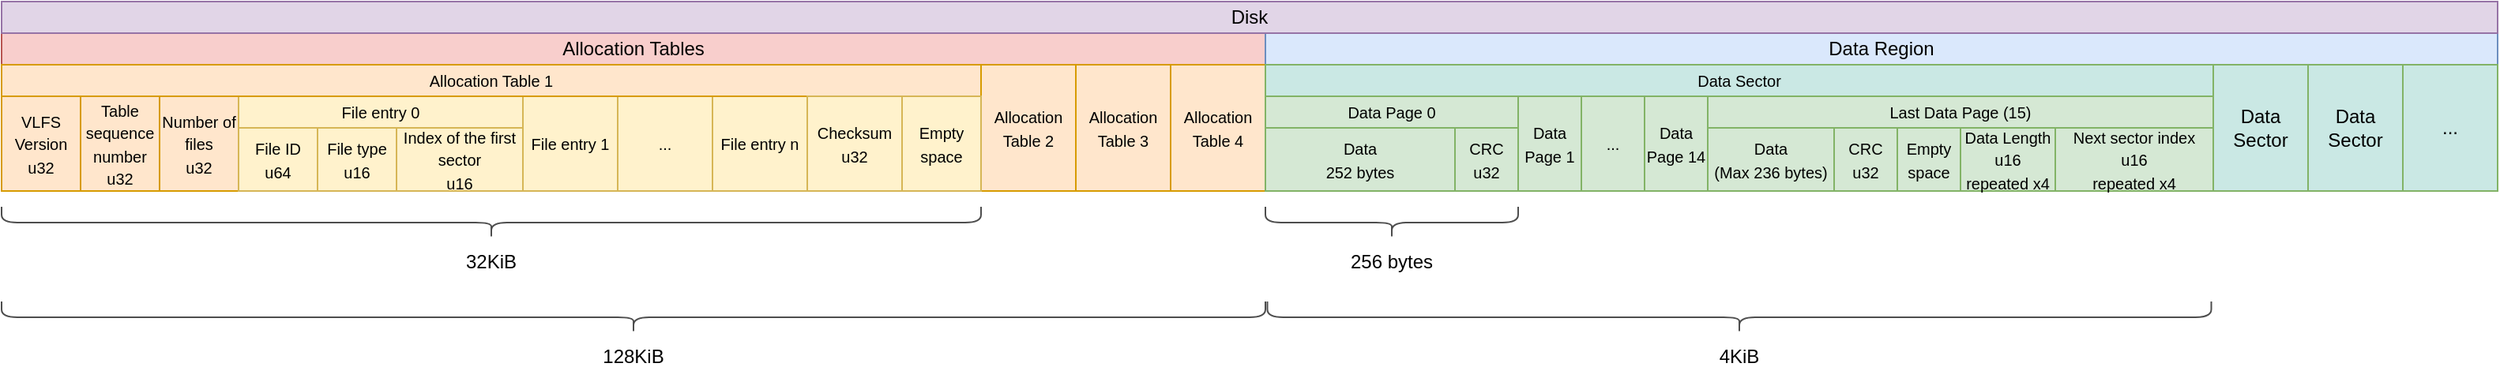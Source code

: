 <mxfile version="21.2.3" type="device">
  <diagram name="Page-1" id="OnXA02DcPYlMCkkC-qMc">
    <mxGraphModel dx="1044" dy="612" grid="1" gridSize="10" guides="1" tooltips="1" connect="1" arrows="1" fold="1" page="1" pageScale="1" pageWidth="1100" pageHeight="850" math="0" shadow="0">
      <root>
        <mxCell id="0" />
        <mxCell id="1" parent="0" />
        <mxCell id="6QPXXNlNiKOkEKoM3Ky3-5" value="Allocation Tables" style="rounded=0;whiteSpace=wrap;html=1;fillColor=#f8cecc;strokeColor=#b85450;" vertex="1" parent="1">
          <mxGeometry x="40" y="100" width="800" height="20" as="geometry" />
        </mxCell>
        <mxCell id="6QPXXNlNiKOkEKoM3Ky3-6" value="Data Region" style="rounded=0;whiteSpace=wrap;html=1;fillColor=#dae8fc;strokeColor=#6c8ebf;" vertex="1" parent="1">
          <mxGeometry x="840" y="100" width="780" height="20" as="geometry" />
        </mxCell>
        <mxCell id="6QPXXNlNiKOkEKoM3Ky3-8" value="&lt;font style=&quot;font-size: 10px;&quot;&gt;VLFS Version&lt;br&gt;u32&lt;br&gt;&lt;/font&gt;" style="rounded=0;whiteSpace=wrap;html=1;fillColor=#ffe6cc;strokeColor=#d79b00;" vertex="1" parent="1">
          <mxGeometry x="40" y="140" width="50" height="60" as="geometry" />
        </mxCell>
        <mxCell id="6QPXXNlNiKOkEKoM3Ky3-9" value="&lt;font style=&quot;font-size: 10px;&quot;&gt;Table sequence number&lt;br&gt;u32&lt;br&gt;&lt;/font&gt;" style="rounded=0;whiteSpace=wrap;html=1;fillColor=#ffe6cc;strokeColor=#d79b00;" vertex="1" parent="1">
          <mxGeometry x="90" y="140" width="50" height="60" as="geometry" />
        </mxCell>
        <mxCell id="6QPXXNlNiKOkEKoM3Ky3-10" value="&lt;font style=&quot;font-size: 10px;&quot;&gt;Number of files&lt;br&gt;u32&lt;br&gt;&lt;/font&gt;" style="rounded=0;whiteSpace=wrap;html=1;fillColor=#ffe6cc;strokeColor=#d79b00;" vertex="1" parent="1">
          <mxGeometry x="140" y="140" width="50" height="60" as="geometry" />
        </mxCell>
        <mxCell id="6QPXXNlNiKOkEKoM3Ky3-11" value="&lt;font style=&quot;font-size: 10px;&quot;&gt;File entry 0&lt;br&gt;&lt;/font&gt;" style="rounded=0;whiteSpace=wrap;html=1;fillColor=#fff2cc;strokeColor=#d6b656;" vertex="1" parent="1">
          <mxGeometry x="190" y="140" width="180" height="20" as="geometry" />
        </mxCell>
        <mxCell id="6QPXXNlNiKOkEKoM3Ky3-12" value="&lt;font style=&quot;font-size: 10px;&quot;&gt;File ID&lt;br&gt;u64&lt;br&gt;&lt;/font&gt;" style="rounded=0;whiteSpace=wrap;html=1;fillColor=#fff2cc;strokeColor=#d6b656;" vertex="1" parent="1">
          <mxGeometry x="190" y="160" width="50" height="40" as="geometry" />
        </mxCell>
        <mxCell id="6QPXXNlNiKOkEKoM3Ky3-13" value="&lt;font style=&quot;font-size: 10px;&quot;&gt;File type&lt;br&gt;u16&lt;br&gt;&lt;/font&gt;" style="rounded=0;whiteSpace=wrap;html=1;fillColor=#fff2cc;strokeColor=#d6b656;" vertex="1" parent="1">
          <mxGeometry x="240" y="160" width="50" height="40" as="geometry" />
        </mxCell>
        <mxCell id="6QPXXNlNiKOkEKoM3Ky3-14" value="&lt;font style=&quot;font-size: 10px;&quot;&gt;Index of the first sector &lt;br&gt;u16&lt;br&gt;&lt;/font&gt;" style="rounded=0;whiteSpace=wrap;html=1;fillColor=#fff2cc;strokeColor=#d6b656;" vertex="1" parent="1">
          <mxGeometry x="290" y="160" width="80" height="40" as="geometry" />
        </mxCell>
        <mxCell id="6QPXXNlNiKOkEKoM3Ky3-15" value="&lt;font style=&quot;font-size: 10px;&quot;&gt;File entry 1&lt;br&gt;&lt;/font&gt;" style="rounded=0;whiteSpace=wrap;html=1;fillColor=#fff2cc;strokeColor=#d6b656;" vertex="1" parent="1">
          <mxGeometry x="370" y="140" width="60" height="60" as="geometry" />
        </mxCell>
        <mxCell id="6QPXXNlNiKOkEKoM3Ky3-17" value="&lt;font style=&quot;font-size: 10px;&quot;&gt;File entry n&lt;br&gt;&lt;/font&gt;" style="rounded=0;whiteSpace=wrap;html=1;fillColor=#fff2cc;strokeColor=#d6b656;" vertex="1" parent="1">
          <mxGeometry x="490" y="140" width="60" height="60" as="geometry" />
        </mxCell>
        <mxCell id="6QPXXNlNiKOkEKoM3Ky3-18" value="&lt;font style=&quot;font-size: 10px;&quot;&gt;...&lt;br&gt;&lt;/font&gt;" style="rounded=0;whiteSpace=wrap;html=1;fillColor=#fff2cc;strokeColor=#d6b656;" vertex="1" parent="1">
          <mxGeometry x="430" y="140" width="60" height="60" as="geometry" />
        </mxCell>
        <mxCell id="6QPXXNlNiKOkEKoM3Ky3-19" value="&lt;font style=&quot;font-size: 10px;&quot;&gt;Allocation Table 1&lt;br&gt;&lt;/font&gt;" style="rounded=0;whiteSpace=wrap;html=1;fillColor=#ffe6cc;strokeColor=#d79b00;" vertex="1" parent="1">
          <mxGeometry x="40" y="120" width="620" height="20" as="geometry" />
        </mxCell>
        <mxCell id="6QPXXNlNiKOkEKoM3Ky3-20" value="&lt;font style=&quot;font-size: 10px;&quot;&gt;Allocation Table 2&lt;br&gt;&lt;/font&gt;" style="rounded=0;whiteSpace=wrap;html=1;fillColor=#ffe6cc;strokeColor=#d79b00;" vertex="1" parent="1">
          <mxGeometry x="660" y="120" width="60" height="80" as="geometry" />
        </mxCell>
        <mxCell id="6QPXXNlNiKOkEKoM3Ky3-21" value="&lt;font style=&quot;font-size: 10px;&quot;&gt;Allocation Table 3&lt;br&gt;&lt;/font&gt;" style="rounded=0;whiteSpace=wrap;html=1;fillColor=#ffe6cc;strokeColor=#d79b00;" vertex="1" parent="1">
          <mxGeometry x="720" y="120" width="60" height="80" as="geometry" />
        </mxCell>
        <mxCell id="6QPXXNlNiKOkEKoM3Ky3-22" value="&lt;font style=&quot;font-size: 10px;&quot;&gt;Allocation Table 4&lt;br&gt;&lt;/font&gt;" style="rounded=0;whiteSpace=wrap;html=1;fillColor=#ffe6cc;strokeColor=#d79b00;" vertex="1" parent="1">
          <mxGeometry x="780" y="120" width="60" height="80" as="geometry" />
        </mxCell>
        <mxCell id="6QPXXNlNiKOkEKoM3Ky3-23" value="" style="shape=curlyBracket;whiteSpace=wrap;html=1;rounded=1;flipH=1;labelPosition=right;verticalLabelPosition=middle;align=left;verticalAlign=middle;strokeColor=#4D4D4D;fontFamily=Helvetica;fontSize=12;fontColor=default;fillColor=#ffe6cc;rotation=90;" vertex="1" parent="1">
          <mxGeometry x="340" y="-90" width="20" height="620" as="geometry" />
        </mxCell>
        <mxCell id="6QPXXNlNiKOkEKoM3Ky3-24" value="&lt;font style=&quot;font-size: 10px;&quot;&gt;Checksum&lt;br&gt;u32&lt;br&gt;&lt;/font&gt;" style="rounded=0;whiteSpace=wrap;html=1;fillColor=#fff2cc;strokeColor=#d6b656;" vertex="1" parent="1">
          <mxGeometry x="550" y="140" width="60" height="60" as="geometry" />
        </mxCell>
        <mxCell id="6QPXXNlNiKOkEKoM3Ky3-25" value="&lt;font style=&quot;font-size: 10px;&quot;&gt;Empty space&lt;br&gt;&lt;/font&gt;" style="rounded=0;whiteSpace=wrap;html=1;fillColor=#fff2cc;strokeColor=#d6b656;" vertex="1" parent="1">
          <mxGeometry x="610" y="140" width="50" height="60" as="geometry" />
        </mxCell>
        <mxCell id="6QPXXNlNiKOkEKoM3Ky3-26" value="32KiB" style="text;html=1;strokeColor=none;fillColor=none;align=center;verticalAlign=middle;whiteSpace=wrap;rounded=0;fontSize=12;fontFamily=Helvetica;fontColor=default;" vertex="1" parent="1">
          <mxGeometry x="320" y="230" width="60" height="30" as="geometry" />
        </mxCell>
        <mxCell id="6QPXXNlNiKOkEKoM3Ky3-27" value="" style="shape=curlyBracket;whiteSpace=wrap;html=1;rounded=1;flipH=1;labelPosition=right;verticalLabelPosition=middle;align=left;verticalAlign=middle;strokeColor=#4D4D4D;fontFamily=Helvetica;fontSize=12;fontColor=default;fillColor=#ffe6cc;rotation=90;" vertex="1" parent="1">
          <mxGeometry x="430" y="-120" width="20" height="800" as="geometry" />
        </mxCell>
        <mxCell id="6QPXXNlNiKOkEKoM3Ky3-28" value="128KiB" style="text;html=1;strokeColor=none;fillColor=none;align=center;verticalAlign=middle;whiteSpace=wrap;rounded=0;fontSize=12;fontFamily=Helvetica;fontColor=default;" vertex="1" parent="1">
          <mxGeometry x="410" y="290" width="60" height="30" as="geometry" />
        </mxCell>
        <mxCell id="6QPXXNlNiKOkEKoM3Ky3-29" value="&lt;font style=&quot;font-size: 10px;&quot;&gt;Data Sector&lt;/font&gt;" style="rounded=0;whiteSpace=wrap;html=1;strokeColor=#82b366;fontFamily=Helvetica;fontSize=12;fillColor=#CAE8E4;" vertex="1" parent="1">
          <mxGeometry x="840" y="120" width="600" height="20" as="geometry" />
        </mxCell>
        <mxCell id="6QPXXNlNiKOkEKoM3Ky3-30" value="&lt;font style=&quot;font-size: 10px;&quot;&gt;Data Page 0&lt;/font&gt;" style="rounded=0;whiteSpace=wrap;html=1;strokeColor=#82b366;fontFamily=Helvetica;fontSize=12;fillColor=#d5e8d4;" vertex="1" parent="1">
          <mxGeometry x="840" y="140" width="160" height="20" as="geometry" />
        </mxCell>
        <mxCell id="6QPXXNlNiKOkEKoM3Ky3-31" value="&lt;font style=&quot;font-size: 10px;&quot;&gt;Data &lt;br&gt;252 bytes&lt;/font&gt;" style="rounded=0;whiteSpace=wrap;html=1;strokeColor=#82b366;fontFamily=Helvetica;fontSize=12;fillColor=#d5e8d4;" vertex="1" parent="1">
          <mxGeometry x="840" y="160" width="120" height="40" as="geometry" />
        </mxCell>
        <mxCell id="6QPXXNlNiKOkEKoM3Ky3-32" value="&lt;font style=&quot;font-size: 10px;&quot;&gt;CRC u32&lt;/font&gt;" style="rounded=0;whiteSpace=wrap;html=1;strokeColor=#82b366;fontFamily=Helvetica;fontSize=12;fillColor=#d5e8d4;" vertex="1" parent="1">
          <mxGeometry x="960" y="160" width="40" height="40" as="geometry" />
        </mxCell>
        <mxCell id="6QPXXNlNiKOkEKoM3Ky3-33" value="&lt;font style=&quot;font-size: 10px;&quot;&gt;Data Page 1&lt;/font&gt;" style="rounded=0;whiteSpace=wrap;html=1;strokeColor=#82b366;fontFamily=Helvetica;fontSize=12;fillColor=#d5e8d4;" vertex="1" parent="1">
          <mxGeometry x="1000" y="140" width="40" height="60" as="geometry" />
        </mxCell>
        <mxCell id="6QPXXNlNiKOkEKoM3Ky3-34" value="&lt;font style=&quot;font-size: 10px;&quot;&gt;...&lt;/font&gt;" style="rounded=0;whiteSpace=wrap;html=1;strokeColor=#82b366;fontFamily=Helvetica;fontSize=12;fillColor=#d5e8d4;" vertex="1" parent="1">
          <mxGeometry x="1040" y="140" width="40" height="60" as="geometry" />
        </mxCell>
        <mxCell id="6QPXXNlNiKOkEKoM3Ky3-35" value="&lt;font style=&quot;font-size: 10px;&quot;&gt;Data Page 14&lt;/font&gt;" style="rounded=0;whiteSpace=wrap;html=1;strokeColor=#82b366;fontFamily=Helvetica;fontSize=12;fillColor=#d5e8d4;" vertex="1" parent="1">
          <mxGeometry x="1080" y="140" width="40" height="60" as="geometry" />
        </mxCell>
        <mxCell id="6QPXXNlNiKOkEKoM3Ky3-36" value="&lt;font style=&quot;font-size: 10px;&quot;&gt;Last Data Page (15)&lt;/font&gt;" style="rounded=0;whiteSpace=wrap;html=1;strokeColor=#82b366;fontFamily=Helvetica;fontSize=12;fillColor=#d5e8d4;" vertex="1" parent="1">
          <mxGeometry x="1120" y="140" width="320" height="20" as="geometry" />
        </mxCell>
        <mxCell id="6QPXXNlNiKOkEKoM3Ky3-37" value="&lt;font style=&quot;font-size: 10px;&quot;&gt;Data &lt;br&gt;(Max 236 bytes)&lt;br&gt;&lt;/font&gt;" style="rounded=0;whiteSpace=wrap;html=1;strokeColor=#82b366;fontFamily=Helvetica;fontSize=12;fillColor=#d5e8d4;" vertex="1" parent="1">
          <mxGeometry x="1120" y="160" width="80" height="40" as="geometry" />
        </mxCell>
        <mxCell id="6QPXXNlNiKOkEKoM3Ky3-38" value="&lt;font style=&quot;font-size: 10px;&quot;&gt;Empty space&lt;br&gt;&lt;/font&gt;" style="rounded=0;whiteSpace=wrap;html=1;strokeColor=#82b366;fontFamily=Helvetica;fontSize=12;fillColor=#d5e8d4;" vertex="1" parent="1">
          <mxGeometry x="1240" y="160" width="40" height="40" as="geometry" />
        </mxCell>
        <mxCell id="6QPXXNlNiKOkEKoM3Ky3-39" value="&lt;font style=&quot;font-size: 10px;&quot;&gt;CRC&lt;br&gt;u32&lt;br&gt;&lt;/font&gt;" style="rounded=0;whiteSpace=wrap;html=1;strokeColor=#82b366;fontFamily=Helvetica;fontSize=12;fillColor=#d5e8d4;" vertex="1" parent="1">
          <mxGeometry x="1200" y="160" width="40" height="40" as="geometry" />
        </mxCell>
        <mxCell id="6QPXXNlNiKOkEKoM3Ky3-40" value="&lt;font style=&quot;font-size: 10px;&quot;&gt;Data Length&lt;br&gt;u16 repeated x4&lt;br&gt;&lt;/font&gt;" style="rounded=0;whiteSpace=wrap;html=1;strokeColor=#82b366;fontFamily=Helvetica;fontSize=12;fillColor=#d5e8d4;" vertex="1" parent="1">
          <mxGeometry x="1280" y="160" width="60" height="40" as="geometry" />
        </mxCell>
        <mxCell id="6QPXXNlNiKOkEKoM3Ky3-41" value="&lt;font style=&quot;font-size: 10px;&quot;&gt;Next sector index&lt;br&gt;u16&lt;br&gt;repeated x4&lt;br&gt;&lt;/font&gt;" style="rounded=0;whiteSpace=wrap;html=1;strokeColor=#82b366;fontFamily=Helvetica;fontSize=12;fillColor=#d5e8d4;" vertex="1" parent="1">
          <mxGeometry x="1340" y="160" width="100" height="40" as="geometry" />
        </mxCell>
        <mxCell id="6QPXXNlNiKOkEKoM3Ky3-42" value="" style="shape=curlyBracket;whiteSpace=wrap;html=1;rounded=1;flipH=1;labelPosition=right;verticalLabelPosition=middle;align=left;verticalAlign=middle;strokeColor=#4D4D4D;fontFamily=Helvetica;fontSize=12;fontColor=default;fillColor=#ffe6cc;rotation=90;" vertex="1" parent="1">
          <mxGeometry x="910" y="140" width="20" height="160" as="geometry" />
        </mxCell>
        <mxCell id="6QPXXNlNiKOkEKoM3Ky3-43" value="256 bytes" style="text;html=1;strokeColor=none;fillColor=none;align=center;verticalAlign=middle;whiteSpace=wrap;rounded=0;fontSize=12;fontFamily=Helvetica;fontColor=default;" vertex="1" parent="1">
          <mxGeometry x="890" y="230" width="60" height="30" as="geometry" />
        </mxCell>
        <mxCell id="6QPXXNlNiKOkEKoM3Ky3-44" value="" style="shape=curlyBracket;whiteSpace=wrap;html=1;rounded=1;flipH=1;labelPosition=right;verticalLabelPosition=middle;align=left;verticalAlign=middle;strokeColor=#4D4D4D;fontFamily=Helvetica;fontSize=12;fontColor=default;fillColor=#ffe6cc;rotation=90;" vertex="1" parent="1">
          <mxGeometry x="1130" y="-18.75" width="20" height="597.5" as="geometry" />
        </mxCell>
        <mxCell id="6QPXXNlNiKOkEKoM3Ky3-45" value="4KiB" style="text;html=1;strokeColor=none;fillColor=none;align=center;verticalAlign=middle;whiteSpace=wrap;rounded=0;fontSize=12;fontFamily=Helvetica;fontColor=default;" vertex="1" parent="1">
          <mxGeometry x="1110" y="290" width="60" height="30" as="geometry" />
        </mxCell>
        <mxCell id="6QPXXNlNiKOkEKoM3Ky3-46" value="&lt;font style=&quot;font-size: 12px;&quot;&gt;Data Sector&lt;/font&gt;" style="rounded=0;whiteSpace=wrap;html=1;strokeColor=#82b366;fontFamily=Helvetica;fontSize=12;fillColor=#CAE8E4;" vertex="1" parent="1">
          <mxGeometry x="1440" y="120" width="60" height="80" as="geometry" />
        </mxCell>
        <mxCell id="6QPXXNlNiKOkEKoM3Ky3-47" value="&lt;font style=&quot;font-size: 12px;&quot;&gt;Data Sector&lt;/font&gt;" style="rounded=0;whiteSpace=wrap;html=1;strokeColor=#82b366;fontFamily=Helvetica;fontSize=12;fillColor=#CAE8E4;" vertex="1" parent="1">
          <mxGeometry x="1500" y="120" width="60" height="80" as="geometry" />
        </mxCell>
        <mxCell id="6QPXXNlNiKOkEKoM3Ky3-48" value="&lt;font style=&quot;font-size: 12px;&quot;&gt;...&lt;/font&gt;" style="rounded=0;whiteSpace=wrap;html=1;strokeColor=#82b366;fontFamily=Helvetica;fontSize=12;fillColor=#CAE8E4;" vertex="1" parent="1">
          <mxGeometry x="1560" y="120" width="60" height="80" as="geometry" />
        </mxCell>
        <mxCell id="6QPXXNlNiKOkEKoM3Ky3-50" value="Disk" style="rounded=0;whiteSpace=wrap;html=1;strokeColor=#9673a6;fontFamily=Helvetica;fontSize=12;fillColor=#e1d5e7;" vertex="1" parent="1">
          <mxGeometry x="40" y="80" width="1580" height="20" as="geometry" />
        </mxCell>
      </root>
    </mxGraphModel>
  </diagram>
</mxfile>
